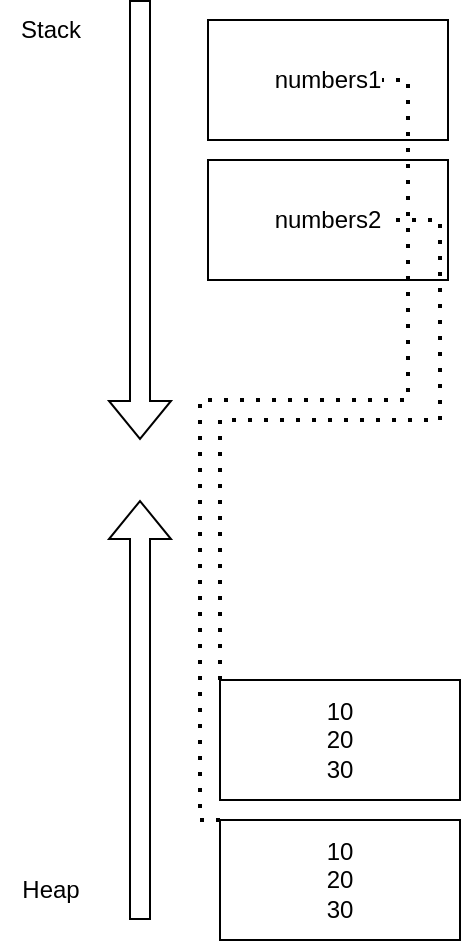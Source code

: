 <mxfile version="24.3.1" type="device">
  <diagram name="Page-1" id="BAaY-cUCey4XDheGwU7I">
    <mxGraphModel dx="640" dy="378" grid="1" gridSize="10" guides="1" tooltips="1" connect="1" arrows="1" fold="1" page="1" pageScale="1" pageWidth="827" pageHeight="1169" math="0" shadow="0">
      <root>
        <mxCell id="0" />
        <mxCell id="1" parent="0" />
        <mxCell id="PEpBy_y8UZYiY-abr7ag-3" value="" style="shape=flexArrow;endArrow=classic;html=1;rounded=0;" edge="1" parent="1">
          <mxGeometry width="50" height="50" relative="1" as="geometry">
            <mxPoint x="320" y="210" as="sourcePoint" />
            <mxPoint x="320" y="430" as="targetPoint" />
          </mxGeometry>
        </mxCell>
        <mxCell id="PEpBy_y8UZYiY-abr7ag-4" value="Stack" style="text;html=1;align=center;verticalAlign=middle;resizable=0;points=[];autosize=1;strokeColor=none;fillColor=none;" vertex="1" parent="1">
          <mxGeometry x="250" y="210" width="50" height="30" as="geometry" />
        </mxCell>
        <mxCell id="PEpBy_y8UZYiY-abr7ag-5" value="" style="shape=flexArrow;endArrow=classic;html=1;rounded=0;" edge="1" parent="1">
          <mxGeometry width="50" height="50" relative="1" as="geometry">
            <mxPoint x="320" y="670" as="sourcePoint" />
            <mxPoint x="320" y="460" as="targetPoint" />
          </mxGeometry>
        </mxCell>
        <mxCell id="PEpBy_y8UZYiY-abr7ag-6" value="Heap" style="text;html=1;align=center;verticalAlign=middle;resizable=0;points=[];autosize=1;strokeColor=none;fillColor=none;" vertex="1" parent="1">
          <mxGeometry x="250" y="640" width="50" height="30" as="geometry" />
        </mxCell>
        <mxCell id="PEpBy_y8UZYiY-abr7ag-9" value="numbers1" style="rounded=0;whiteSpace=wrap;html=1;" vertex="1" parent="1">
          <mxGeometry x="354" y="220" width="120" height="60" as="geometry" />
        </mxCell>
        <mxCell id="PEpBy_y8UZYiY-abr7ag-10" value="10&lt;div&gt;20&lt;/div&gt;&lt;div&gt;30&lt;/div&gt;" style="whiteSpace=wrap;html=1;" vertex="1" parent="1">
          <mxGeometry x="360" y="620" width="120" height="60" as="geometry" />
        </mxCell>
        <mxCell id="PEpBy_y8UZYiY-abr7ag-12" value="numbers2" style="rounded=0;whiteSpace=wrap;html=1;" vertex="1" parent="1">
          <mxGeometry x="354" y="290" width="120" height="60" as="geometry" />
        </mxCell>
        <mxCell id="PEpBy_y8UZYiY-abr7ag-13" value="10&lt;div&gt;20&lt;/div&gt;&lt;div&gt;30&lt;/div&gt;" style="whiteSpace=wrap;html=1;" vertex="1" parent="1">
          <mxGeometry x="360" y="550" width="120" height="60" as="geometry" />
        </mxCell>
        <mxCell id="PEpBy_y8UZYiY-abr7ag-17" value="" style="endArrow=none;dashed=1;html=1;dashPattern=1 3;strokeWidth=2;rounded=0;exitX=0;exitY=0;exitDx=0;exitDy=0;" edge="1" parent="1" source="PEpBy_y8UZYiY-abr7ag-13">
          <mxGeometry width="50" height="50" relative="1" as="geometry">
            <mxPoint x="380" y="620" as="sourcePoint" />
            <mxPoint x="447" y="320" as="targetPoint" />
            <Array as="points">
              <mxPoint x="360" y="550" />
              <mxPoint x="360" y="420" />
              <mxPoint x="470" y="420" />
              <mxPoint x="470" y="320" />
              <mxPoint x="447" y="320" />
            </Array>
          </mxGeometry>
        </mxCell>
        <mxCell id="PEpBy_y8UZYiY-abr7ag-19" value="" style="endArrow=none;dashed=1;html=1;dashPattern=1 3;strokeWidth=2;rounded=0;exitX=0;exitY=0;exitDx=0;exitDy=0;" edge="1" parent="1" source="PEpBy_y8UZYiY-abr7ag-10">
          <mxGeometry width="50" height="50" relative="1" as="geometry">
            <mxPoint x="350" y="620" as="sourcePoint" />
            <mxPoint x="441" y="250" as="targetPoint" />
            <Array as="points">
              <mxPoint x="350" y="620" />
              <mxPoint x="350" y="410" />
              <mxPoint x="454" y="410" />
              <mxPoint x="454" y="250" />
              <mxPoint x="441" y="250" />
            </Array>
          </mxGeometry>
        </mxCell>
      </root>
    </mxGraphModel>
  </diagram>
</mxfile>
